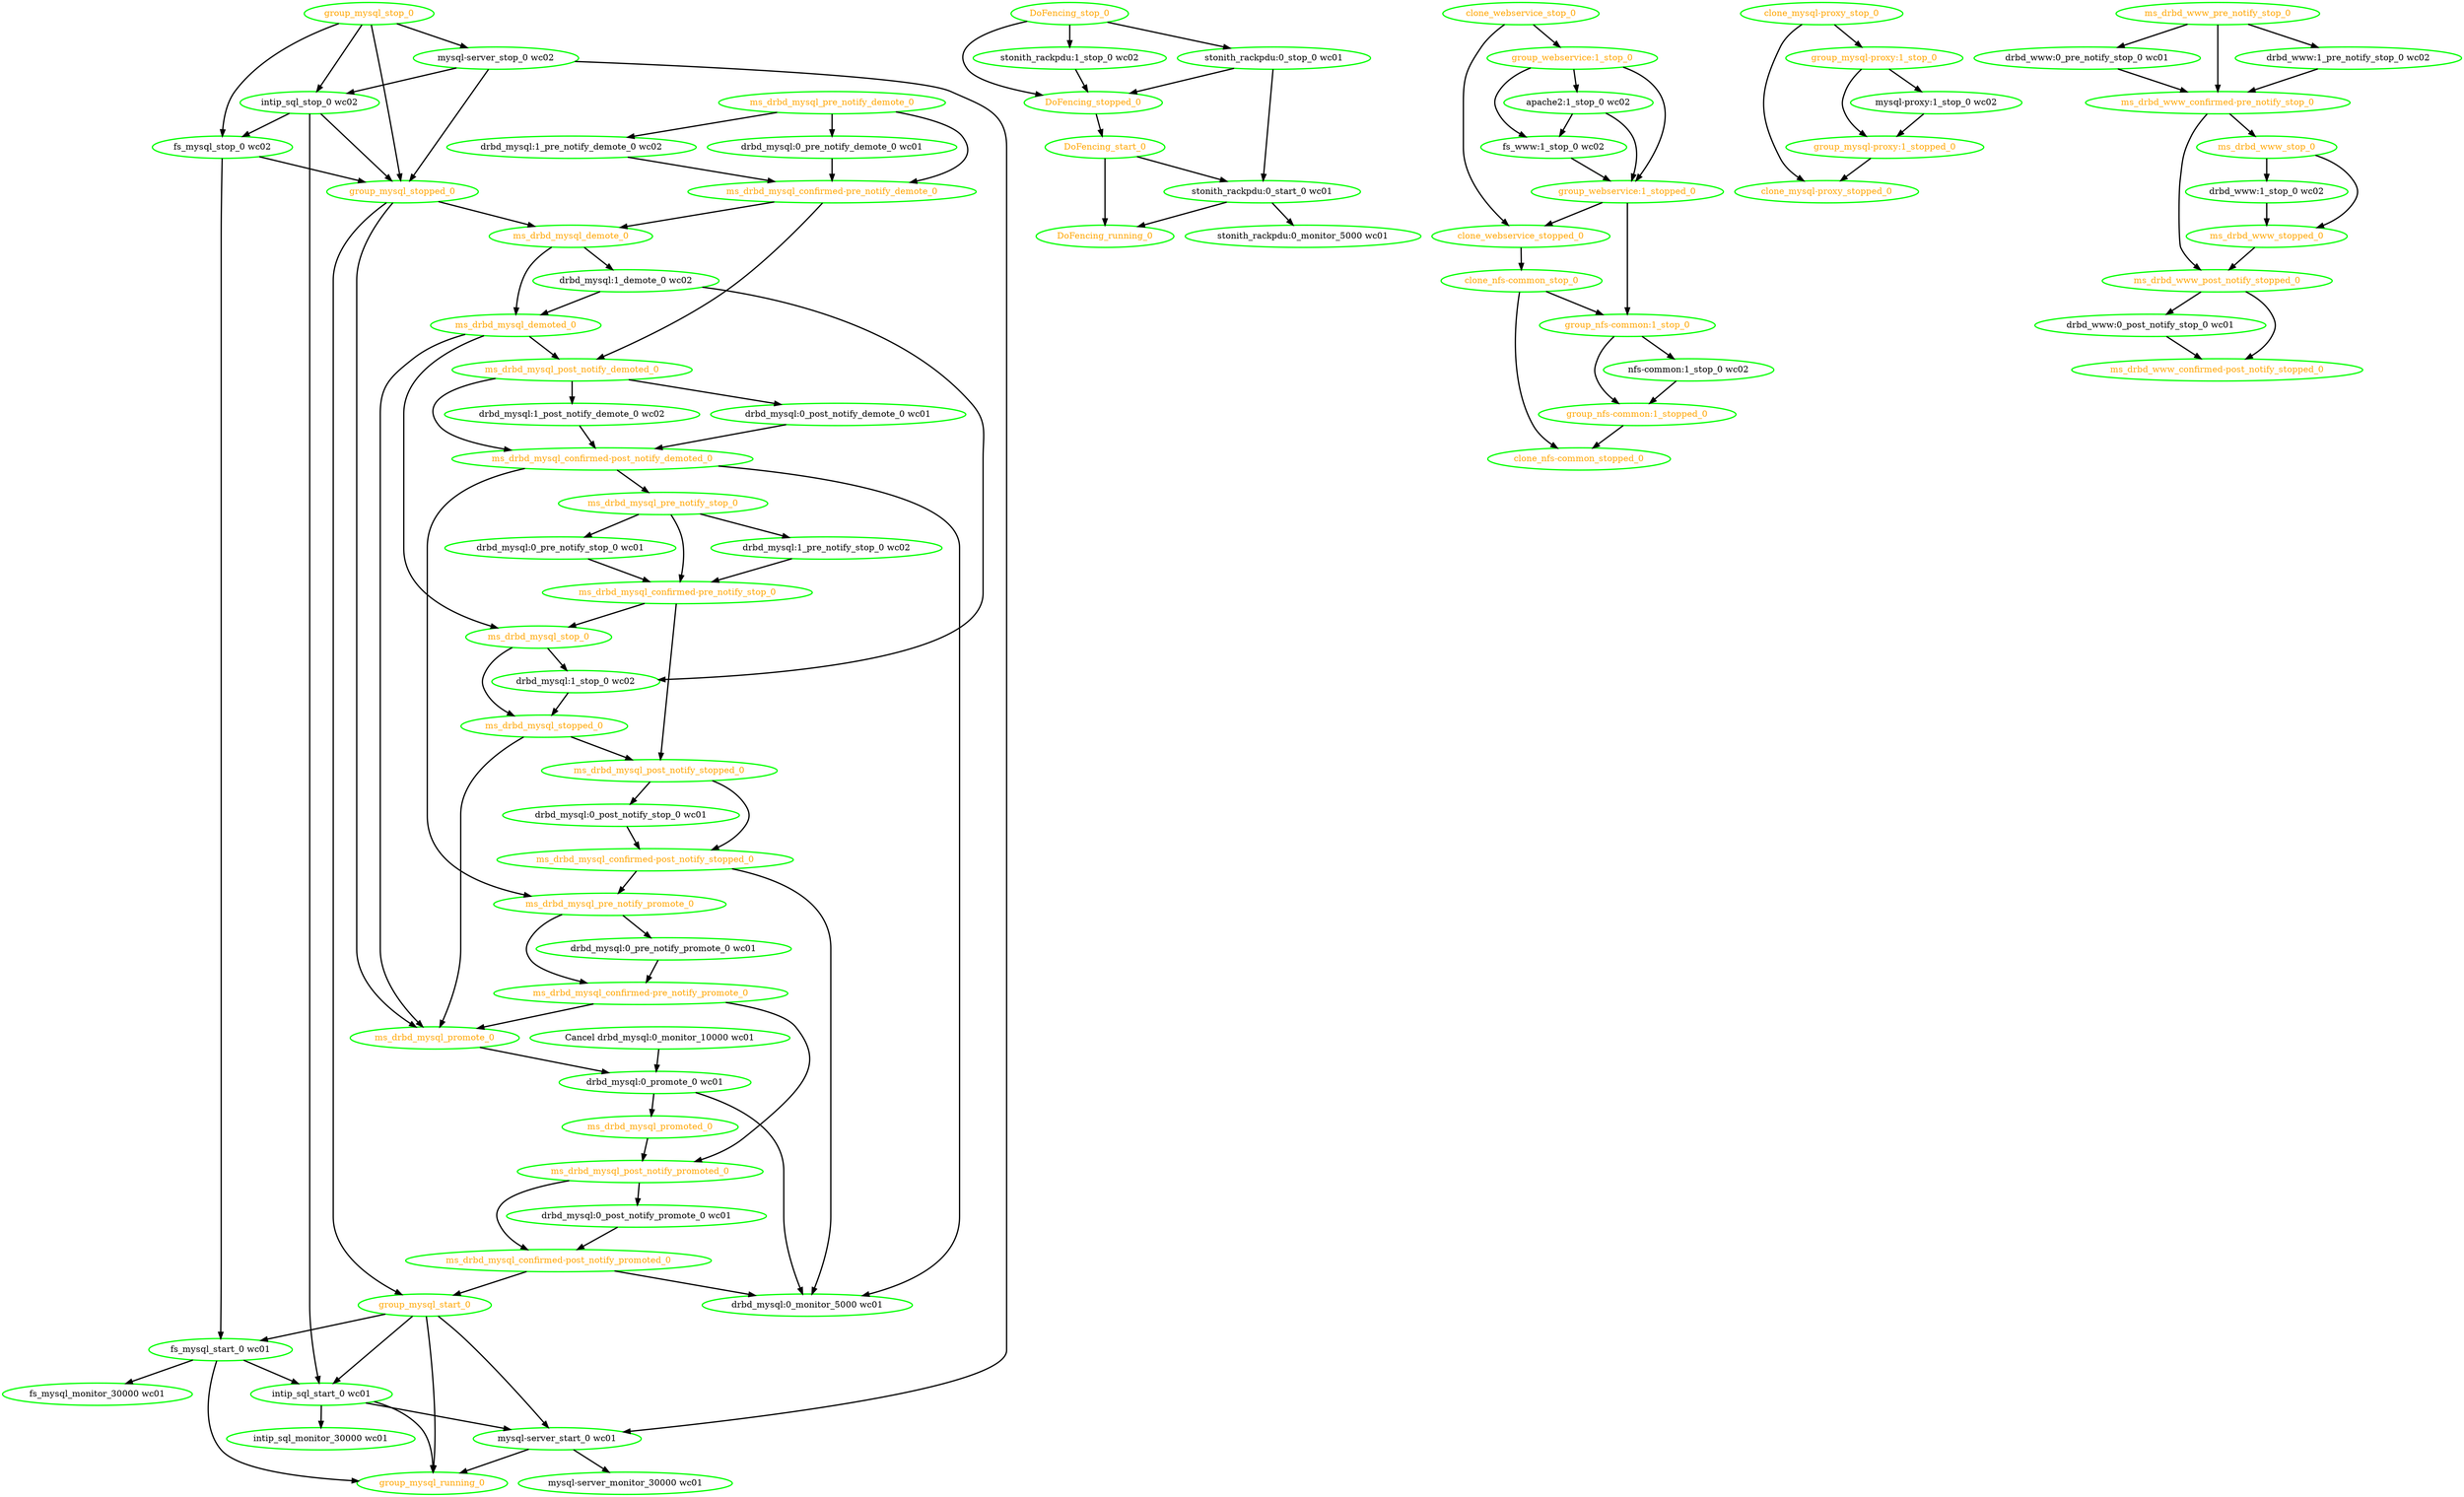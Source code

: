  digraph "g" {
"Cancel drbd_mysql:0_monitor_10000 wc01" -> "drbd_mysql:0_promote_0 wc01" [ style = bold]
"Cancel drbd_mysql:0_monitor_10000 wc01" [ style=bold color="green" fontcolor="black"]
"DoFencing_running_0" [ style=bold color="green" fontcolor="orange"]
"DoFencing_start_0" -> "DoFencing_running_0" [ style = bold]
"DoFencing_start_0" -> "stonith_rackpdu:0_start_0 wc01" [ style = bold]
"DoFencing_start_0" [ style=bold color="green" fontcolor="orange"]
"DoFencing_stop_0" -> "DoFencing_stopped_0" [ style = bold]
"DoFencing_stop_0" -> "stonith_rackpdu:0_stop_0 wc01" [ style = bold]
"DoFencing_stop_0" -> "stonith_rackpdu:1_stop_0 wc02" [ style = bold]
"DoFencing_stop_0" [ style=bold color="green" fontcolor="orange"]
"DoFencing_stopped_0" -> "DoFencing_start_0" [ style = bold]
"DoFencing_stopped_0" [ style=bold color="green" fontcolor="orange"]
"apache2:1_stop_0 wc02" -> "fs_www:1_stop_0 wc02" [ style = bold]
"apache2:1_stop_0 wc02" -> "group_webservice:1_stopped_0" [ style = bold]
"apache2:1_stop_0 wc02" [ style=bold color="green" fontcolor="black"]
"clone_mysql-proxy_stop_0" -> "clone_mysql-proxy_stopped_0" [ style = bold]
"clone_mysql-proxy_stop_0" -> "group_mysql-proxy:1_stop_0" [ style = bold]
"clone_mysql-proxy_stop_0" [ style=bold color="green" fontcolor="orange"]
"clone_mysql-proxy_stopped_0" [ style=bold color="green" fontcolor="orange"]
"clone_nfs-common_stop_0" -> "clone_nfs-common_stopped_0" [ style = bold]
"clone_nfs-common_stop_0" -> "group_nfs-common:1_stop_0" [ style = bold]
"clone_nfs-common_stop_0" [ style=bold color="green" fontcolor="orange"]
"clone_nfs-common_stopped_0" [ style=bold color="green" fontcolor="orange"]
"clone_webservice_stop_0" -> "clone_webservice_stopped_0" [ style = bold]
"clone_webservice_stop_0" -> "group_webservice:1_stop_0" [ style = bold]
"clone_webservice_stop_0" [ style=bold color="green" fontcolor="orange"]
"clone_webservice_stopped_0" -> "clone_nfs-common_stop_0" [ style = bold]
"clone_webservice_stopped_0" [ style=bold color="green" fontcolor="orange"]
"drbd_mysql:0_monitor_5000 wc01" [ style=bold color="green" fontcolor="black"]
"drbd_mysql:0_post_notify_demote_0 wc01" -> "ms_drbd_mysql_confirmed-post_notify_demoted_0" [ style = bold]
"drbd_mysql:0_post_notify_demote_0 wc01" [ style=bold color="green" fontcolor="black"]
"drbd_mysql:0_post_notify_promote_0 wc01" -> "ms_drbd_mysql_confirmed-post_notify_promoted_0" [ style = bold]
"drbd_mysql:0_post_notify_promote_0 wc01" [ style=bold color="green" fontcolor="black"]
"drbd_mysql:0_post_notify_stop_0 wc01" -> "ms_drbd_mysql_confirmed-post_notify_stopped_0" [ style = bold]
"drbd_mysql:0_post_notify_stop_0 wc01" [ style=bold color="green" fontcolor="black"]
"drbd_mysql:0_pre_notify_demote_0 wc01" -> "ms_drbd_mysql_confirmed-pre_notify_demote_0" [ style = bold]
"drbd_mysql:0_pre_notify_demote_0 wc01" [ style=bold color="green" fontcolor="black"]
"drbd_mysql:0_pre_notify_promote_0 wc01" -> "ms_drbd_mysql_confirmed-pre_notify_promote_0" [ style = bold]
"drbd_mysql:0_pre_notify_promote_0 wc01" [ style=bold color="green" fontcolor="black"]
"drbd_mysql:0_pre_notify_stop_0 wc01" -> "ms_drbd_mysql_confirmed-pre_notify_stop_0" [ style = bold]
"drbd_mysql:0_pre_notify_stop_0 wc01" [ style=bold color="green" fontcolor="black"]
"drbd_mysql:0_promote_0 wc01" -> "drbd_mysql:0_monitor_5000 wc01" [ style = bold]
"drbd_mysql:0_promote_0 wc01" -> "ms_drbd_mysql_promoted_0" [ style = bold]
"drbd_mysql:0_promote_0 wc01" [ style=bold color="green" fontcolor="black"]
"drbd_mysql:1_demote_0 wc02" -> "drbd_mysql:1_stop_0 wc02" [ style = bold]
"drbd_mysql:1_demote_0 wc02" -> "ms_drbd_mysql_demoted_0" [ style = bold]
"drbd_mysql:1_demote_0 wc02" [ style=bold color="green" fontcolor="black"]
"drbd_mysql:1_post_notify_demote_0 wc02" -> "ms_drbd_mysql_confirmed-post_notify_demoted_0" [ style = bold]
"drbd_mysql:1_post_notify_demote_0 wc02" [ style=bold color="green" fontcolor="black"]
"drbd_mysql:1_pre_notify_demote_0 wc02" -> "ms_drbd_mysql_confirmed-pre_notify_demote_0" [ style = bold]
"drbd_mysql:1_pre_notify_demote_0 wc02" [ style=bold color="green" fontcolor="black"]
"drbd_mysql:1_pre_notify_stop_0 wc02" -> "ms_drbd_mysql_confirmed-pre_notify_stop_0" [ style = bold]
"drbd_mysql:1_pre_notify_stop_0 wc02" [ style=bold color="green" fontcolor="black"]
"drbd_mysql:1_stop_0 wc02" -> "ms_drbd_mysql_stopped_0" [ style = bold]
"drbd_mysql:1_stop_0 wc02" [ style=bold color="green" fontcolor="black"]
"drbd_www:0_post_notify_stop_0 wc01" -> "ms_drbd_www_confirmed-post_notify_stopped_0" [ style = bold]
"drbd_www:0_post_notify_stop_0 wc01" [ style=bold color="green" fontcolor="black"]
"drbd_www:0_pre_notify_stop_0 wc01" -> "ms_drbd_www_confirmed-pre_notify_stop_0" [ style = bold]
"drbd_www:0_pre_notify_stop_0 wc01" [ style=bold color="green" fontcolor="black"]
"drbd_www:1_pre_notify_stop_0 wc02" -> "ms_drbd_www_confirmed-pre_notify_stop_0" [ style = bold]
"drbd_www:1_pre_notify_stop_0 wc02" [ style=bold color="green" fontcolor="black"]
"drbd_www:1_stop_0 wc02" -> "ms_drbd_www_stopped_0" [ style = bold]
"drbd_www:1_stop_0 wc02" [ style=bold color="green" fontcolor="black"]
"fs_mysql_monitor_30000 wc01" [ style=bold color="green" fontcolor="black"]
"fs_mysql_start_0 wc01" -> "fs_mysql_monitor_30000 wc01" [ style = bold]
"fs_mysql_start_0 wc01" -> "group_mysql_running_0" [ style = bold]
"fs_mysql_start_0 wc01" -> "intip_sql_start_0 wc01" [ style = bold]
"fs_mysql_start_0 wc01" [ style=bold color="green" fontcolor="black"]
"fs_mysql_stop_0 wc02" -> "fs_mysql_start_0 wc01" [ style = bold]
"fs_mysql_stop_0 wc02" -> "group_mysql_stopped_0" [ style = bold]
"fs_mysql_stop_0 wc02" [ style=bold color="green" fontcolor="black"]
"fs_www:1_stop_0 wc02" -> "group_webservice:1_stopped_0" [ style = bold]
"fs_www:1_stop_0 wc02" [ style=bold color="green" fontcolor="black"]
"group_mysql-proxy:1_stop_0" -> "group_mysql-proxy:1_stopped_0" [ style = bold]
"group_mysql-proxy:1_stop_0" -> "mysql-proxy:1_stop_0 wc02" [ style = bold]
"group_mysql-proxy:1_stop_0" [ style=bold color="green" fontcolor="orange"]
"group_mysql-proxy:1_stopped_0" -> "clone_mysql-proxy_stopped_0" [ style = bold]
"group_mysql-proxy:1_stopped_0" [ style=bold color="green" fontcolor="orange"]
"group_mysql_running_0" [ style=bold color="green" fontcolor="orange"]
"group_mysql_start_0" -> "fs_mysql_start_0 wc01" [ style = bold]
"group_mysql_start_0" -> "group_mysql_running_0" [ style = bold]
"group_mysql_start_0" -> "intip_sql_start_0 wc01" [ style = bold]
"group_mysql_start_0" -> "mysql-server_start_0 wc01" [ style = bold]
"group_mysql_start_0" [ style=bold color="green" fontcolor="orange"]
"group_mysql_stop_0" -> "fs_mysql_stop_0 wc02" [ style = bold]
"group_mysql_stop_0" -> "group_mysql_stopped_0" [ style = bold]
"group_mysql_stop_0" -> "intip_sql_stop_0 wc02" [ style = bold]
"group_mysql_stop_0" -> "mysql-server_stop_0 wc02" [ style = bold]
"group_mysql_stop_0" [ style=bold color="green" fontcolor="orange"]
"group_mysql_stopped_0" -> "group_mysql_start_0" [ style = bold]
"group_mysql_stopped_0" -> "ms_drbd_mysql_demote_0" [ style = bold]
"group_mysql_stopped_0" -> "ms_drbd_mysql_promote_0" [ style = bold]
"group_mysql_stopped_0" [ style=bold color="green" fontcolor="orange"]
"group_nfs-common:1_stop_0" -> "group_nfs-common:1_stopped_0" [ style = bold]
"group_nfs-common:1_stop_0" -> "nfs-common:1_stop_0 wc02" [ style = bold]
"group_nfs-common:1_stop_0" [ style=bold color="green" fontcolor="orange"]
"group_nfs-common:1_stopped_0" -> "clone_nfs-common_stopped_0" [ style = bold]
"group_nfs-common:1_stopped_0" [ style=bold color="green" fontcolor="orange"]
"group_webservice:1_stop_0" -> "apache2:1_stop_0 wc02" [ style = bold]
"group_webservice:1_stop_0" -> "fs_www:1_stop_0 wc02" [ style = bold]
"group_webservice:1_stop_0" -> "group_webservice:1_stopped_0" [ style = bold]
"group_webservice:1_stop_0" [ style=bold color="green" fontcolor="orange"]
"group_webservice:1_stopped_0" -> "clone_webservice_stopped_0" [ style = bold]
"group_webservice:1_stopped_0" -> "group_nfs-common:1_stop_0" [ style = bold]
"group_webservice:1_stopped_0" [ style=bold color="green" fontcolor="orange"]
"intip_sql_monitor_30000 wc01" [ style=bold color="green" fontcolor="black"]
"intip_sql_start_0 wc01" -> "group_mysql_running_0" [ style = bold]
"intip_sql_start_0 wc01" -> "intip_sql_monitor_30000 wc01" [ style = bold]
"intip_sql_start_0 wc01" -> "mysql-server_start_0 wc01" [ style = bold]
"intip_sql_start_0 wc01" [ style=bold color="green" fontcolor="black"]
"intip_sql_stop_0 wc02" -> "fs_mysql_stop_0 wc02" [ style = bold]
"intip_sql_stop_0 wc02" -> "group_mysql_stopped_0" [ style = bold]
"intip_sql_stop_0 wc02" -> "intip_sql_start_0 wc01" [ style = bold]
"intip_sql_stop_0 wc02" [ style=bold color="green" fontcolor="black"]
"ms_drbd_mysql_confirmed-post_notify_demoted_0" -> "drbd_mysql:0_monitor_5000 wc01" [ style = bold]
"ms_drbd_mysql_confirmed-post_notify_demoted_0" -> "ms_drbd_mysql_pre_notify_promote_0" [ style = bold]
"ms_drbd_mysql_confirmed-post_notify_demoted_0" -> "ms_drbd_mysql_pre_notify_stop_0" [ style = bold]
"ms_drbd_mysql_confirmed-post_notify_demoted_0" [ style=bold color="green" fontcolor="orange"]
"ms_drbd_mysql_confirmed-post_notify_promoted_0" -> "drbd_mysql:0_monitor_5000 wc01" [ style = bold]
"ms_drbd_mysql_confirmed-post_notify_promoted_0" -> "group_mysql_start_0" [ style = bold]
"ms_drbd_mysql_confirmed-post_notify_promoted_0" [ style=bold color="green" fontcolor="orange"]
"ms_drbd_mysql_confirmed-post_notify_stopped_0" -> "drbd_mysql:0_monitor_5000 wc01" [ style = bold]
"ms_drbd_mysql_confirmed-post_notify_stopped_0" -> "ms_drbd_mysql_pre_notify_promote_0" [ style = bold]
"ms_drbd_mysql_confirmed-post_notify_stopped_0" [ style=bold color="green" fontcolor="orange"]
"ms_drbd_mysql_confirmed-pre_notify_demote_0" -> "ms_drbd_mysql_demote_0" [ style = bold]
"ms_drbd_mysql_confirmed-pre_notify_demote_0" -> "ms_drbd_mysql_post_notify_demoted_0" [ style = bold]
"ms_drbd_mysql_confirmed-pre_notify_demote_0" [ style=bold color="green" fontcolor="orange"]
"ms_drbd_mysql_confirmed-pre_notify_promote_0" -> "ms_drbd_mysql_post_notify_promoted_0" [ style = bold]
"ms_drbd_mysql_confirmed-pre_notify_promote_0" -> "ms_drbd_mysql_promote_0" [ style = bold]
"ms_drbd_mysql_confirmed-pre_notify_promote_0" [ style=bold color="green" fontcolor="orange"]
"ms_drbd_mysql_confirmed-pre_notify_stop_0" -> "ms_drbd_mysql_post_notify_stopped_0" [ style = bold]
"ms_drbd_mysql_confirmed-pre_notify_stop_0" -> "ms_drbd_mysql_stop_0" [ style = bold]
"ms_drbd_mysql_confirmed-pre_notify_stop_0" [ style=bold color="green" fontcolor="orange"]
"ms_drbd_mysql_demote_0" -> "drbd_mysql:1_demote_0 wc02" [ style = bold]
"ms_drbd_mysql_demote_0" -> "ms_drbd_mysql_demoted_0" [ style = bold]
"ms_drbd_mysql_demote_0" [ style=bold color="green" fontcolor="orange"]
"ms_drbd_mysql_demoted_0" -> "ms_drbd_mysql_post_notify_demoted_0" [ style = bold]
"ms_drbd_mysql_demoted_0" -> "ms_drbd_mysql_promote_0" [ style = bold]
"ms_drbd_mysql_demoted_0" -> "ms_drbd_mysql_stop_0" [ style = bold]
"ms_drbd_mysql_demoted_0" [ style=bold color="green" fontcolor="orange"]
"ms_drbd_mysql_post_notify_demoted_0" -> "drbd_mysql:0_post_notify_demote_0 wc01" [ style = bold]
"ms_drbd_mysql_post_notify_demoted_0" -> "drbd_mysql:1_post_notify_demote_0 wc02" [ style = bold]
"ms_drbd_mysql_post_notify_demoted_0" -> "ms_drbd_mysql_confirmed-post_notify_demoted_0" [ style = bold]
"ms_drbd_mysql_post_notify_demoted_0" [ style=bold color="green" fontcolor="orange"]
"ms_drbd_mysql_post_notify_promoted_0" -> "drbd_mysql:0_post_notify_promote_0 wc01" [ style = bold]
"ms_drbd_mysql_post_notify_promoted_0" -> "ms_drbd_mysql_confirmed-post_notify_promoted_0" [ style = bold]
"ms_drbd_mysql_post_notify_promoted_0" [ style=bold color="green" fontcolor="orange"]
"ms_drbd_mysql_post_notify_stopped_0" -> "drbd_mysql:0_post_notify_stop_0 wc01" [ style = bold]
"ms_drbd_mysql_post_notify_stopped_0" -> "ms_drbd_mysql_confirmed-post_notify_stopped_0" [ style = bold]
"ms_drbd_mysql_post_notify_stopped_0" [ style=bold color="green" fontcolor="orange"]
"ms_drbd_mysql_pre_notify_demote_0" -> "drbd_mysql:0_pre_notify_demote_0 wc01" [ style = bold]
"ms_drbd_mysql_pre_notify_demote_0" -> "drbd_mysql:1_pre_notify_demote_0 wc02" [ style = bold]
"ms_drbd_mysql_pre_notify_demote_0" -> "ms_drbd_mysql_confirmed-pre_notify_demote_0" [ style = bold]
"ms_drbd_mysql_pre_notify_demote_0" [ style=bold color="green" fontcolor="orange"]
"ms_drbd_mysql_pre_notify_promote_0" -> "drbd_mysql:0_pre_notify_promote_0 wc01" [ style = bold]
"ms_drbd_mysql_pre_notify_promote_0" -> "ms_drbd_mysql_confirmed-pre_notify_promote_0" [ style = bold]
"ms_drbd_mysql_pre_notify_promote_0" [ style=bold color="green" fontcolor="orange"]
"ms_drbd_mysql_pre_notify_stop_0" -> "drbd_mysql:0_pre_notify_stop_0 wc01" [ style = bold]
"ms_drbd_mysql_pre_notify_stop_0" -> "drbd_mysql:1_pre_notify_stop_0 wc02" [ style = bold]
"ms_drbd_mysql_pre_notify_stop_0" -> "ms_drbd_mysql_confirmed-pre_notify_stop_0" [ style = bold]
"ms_drbd_mysql_pre_notify_stop_0" [ style=bold color="green" fontcolor="orange"]
"ms_drbd_mysql_promote_0" -> "drbd_mysql:0_promote_0 wc01" [ style = bold]
"ms_drbd_mysql_promote_0" [ style=bold color="green" fontcolor="orange"]
"ms_drbd_mysql_promoted_0" -> "ms_drbd_mysql_post_notify_promoted_0" [ style = bold]
"ms_drbd_mysql_promoted_0" [ style=bold color="green" fontcolor="orange"]
"ms_drbd_mysql_stop_0" -> "drbd_mysql:1_stop_0 wc02" [ style = bold]
"ms_drbd_mysql_stop_0" -> "ms_drbd_mysql_stopped_0" [ style = bold]
"ms_drbd_mysql_stop_0" [ style=bold color="green" fontcolor="orange"]
"ms_drbd_mysql_stopped_0" -> "ms_drbd_mysql_post_notify_stopped_0" [ style = bold]
"ms_drbd_mysql_stopped_0" -> "ms_drbd_mysql_promote_0" [ style = bold]
"ms_drbd_mysql_stopped_0" [ style=bold color="green" fontcolor="orange"]
"ms_drbd_www_confirmed-post_notify_stopped_0" [ style=bold color="green" fontcolor="orange"]
"ms_drbd_www_confirmed-pre_notify_stop_0" -> "ms_drbd_www_post_notify_stopped_0" [ style = bold]
"ms_drbd_www_confirmed-pre_notify_stop_0" -> "ms_drbd_www_stop_0" [ style = bold]
"ms_drbd_www_confirmed-pre_notify_stop_0" [ style=bold color="green" fontcolor="orange"]
"ms_drbd_www_post_notify_stopped_0" -> "drbd_www:0_post_notify_stop_0 wc01" [ style = bold]
"ms_drbd_www_post_notify_stopped_0" -> "ms_drbd_www_confirmed-post_notify_stopped_0" [ style = bold]
"ms_drbd_www_post_notify_stopped_0" [ style=bold color="green" fontcolor="orange"]
"ms_drbd_www_pre_notify_stop_0" -> "drbd_www:0_pre_notify_stop_0 wc01" [ style = bold]
"ms_drbd_www_pre_notify_stop_0" -> "drbd_www:1_pre_notify_stop_0 wc02" [ style = bold]
"ms_drbd_www_pre_notify_stop_0" -> "ms_drbd_www_confirmed-pre_notify_stop_0" [ style = bold]
"ms_drbd_www_pre_notify_stop_0" [ style=bold color="green" fontcolor="orange"]
"ms_drbd_www_stop_0" -> "drbd_www:1_stop_0 wc02" [ style = bold]
"ms_drbd_www_stop_0" -> "ms_drbd_www_stopped_0" [ style = bold]
"ms_drbd_www_stop_0" [ style=bold color="green" fontcolor="orange"]
"ms_drbd_www_stopped_0" -> "ms_drbd_www_post_notify_stopped_0" [ style = bold]
"ms_drbd_www_stopped_0" [ style=bold color="green" fontcolor="orange"]
"mysql-proxy:1_stop_0 wc02" -> "group_mysql-proxy:1_stopped_0" [ style = bold]
"mysql-proxy:1_stop_0 wc02" [ style=bold color="green" fontcolor="black"]
"mysql-server_monitor_30000 wc01" [ style=bold color="green" fontcolor="black"]
"mysql-server_start_0 wc01" -> "group_mysql_running_0" [ style = bold]
"mysql-server_start_0 wc01" -> "mysql-server_monitor_30000 wc01" [ style = bold]
"mysql-server_start_0 wc01" [ style=bold color="green" fontcolor="black"]
"mysql-server_stop_0 wc02" -> "group_mysql_stopped_0" [ style = bold]
"mysql-server_stop_0 wc02" -> "intip_sql_stop_0 wc02" [ style = bold]
"mysql-server_stop_0 wc02" -> "mysql-server_start_0 wc01" [ style = bold]
"mysql-server_stop_0 wc02" [ style=bold color="green" fontcolor="black"]
"nfs-common:1_stop_0 wc02" -> "group_nfs-common:1_stopped_0" [ style = bold]
"nfs-common:1_stop_0 wc02" [ style=bold color="green" fontcolor="black"]
"stonith_rackpdu:0_monitor_5000 wc01" [ style=bold color="green" fontcolor="black"]
"stonith_rackpdu:0_start_0 wc01" -> "DoFencing_running_0" [ style = bold]
"stonith_rackpdu:0_start_0 wc01" -> "stonith_rackpdu:0_monitor_5000 wc01" [ style = bold]
"stonith_rackpdu:0_start_0 wc01" [ style=bold color="green" fontcolor="black"]
"stonith_rackpdu:0_stop_0 wc01" -> "DoFencing_stopped_0" [ style = bold]
"stonith_rackpdu:0_stop_0 wc01" -> "stonith_rackpdu:0_start_0 wc01" [ style = bold]
"stonith_rackpdu:0_stop_0 wc01" [ style=bold color="green" fontcolor="black"]
"stonith_rackpdu:1_stop_0 wc02" -> "DoFencing_stopped_0" [ style = bold]
"stonith_rackpdu:1_stop_0 wc02" [ style=bold color="green" fontcolor="black"]
}
